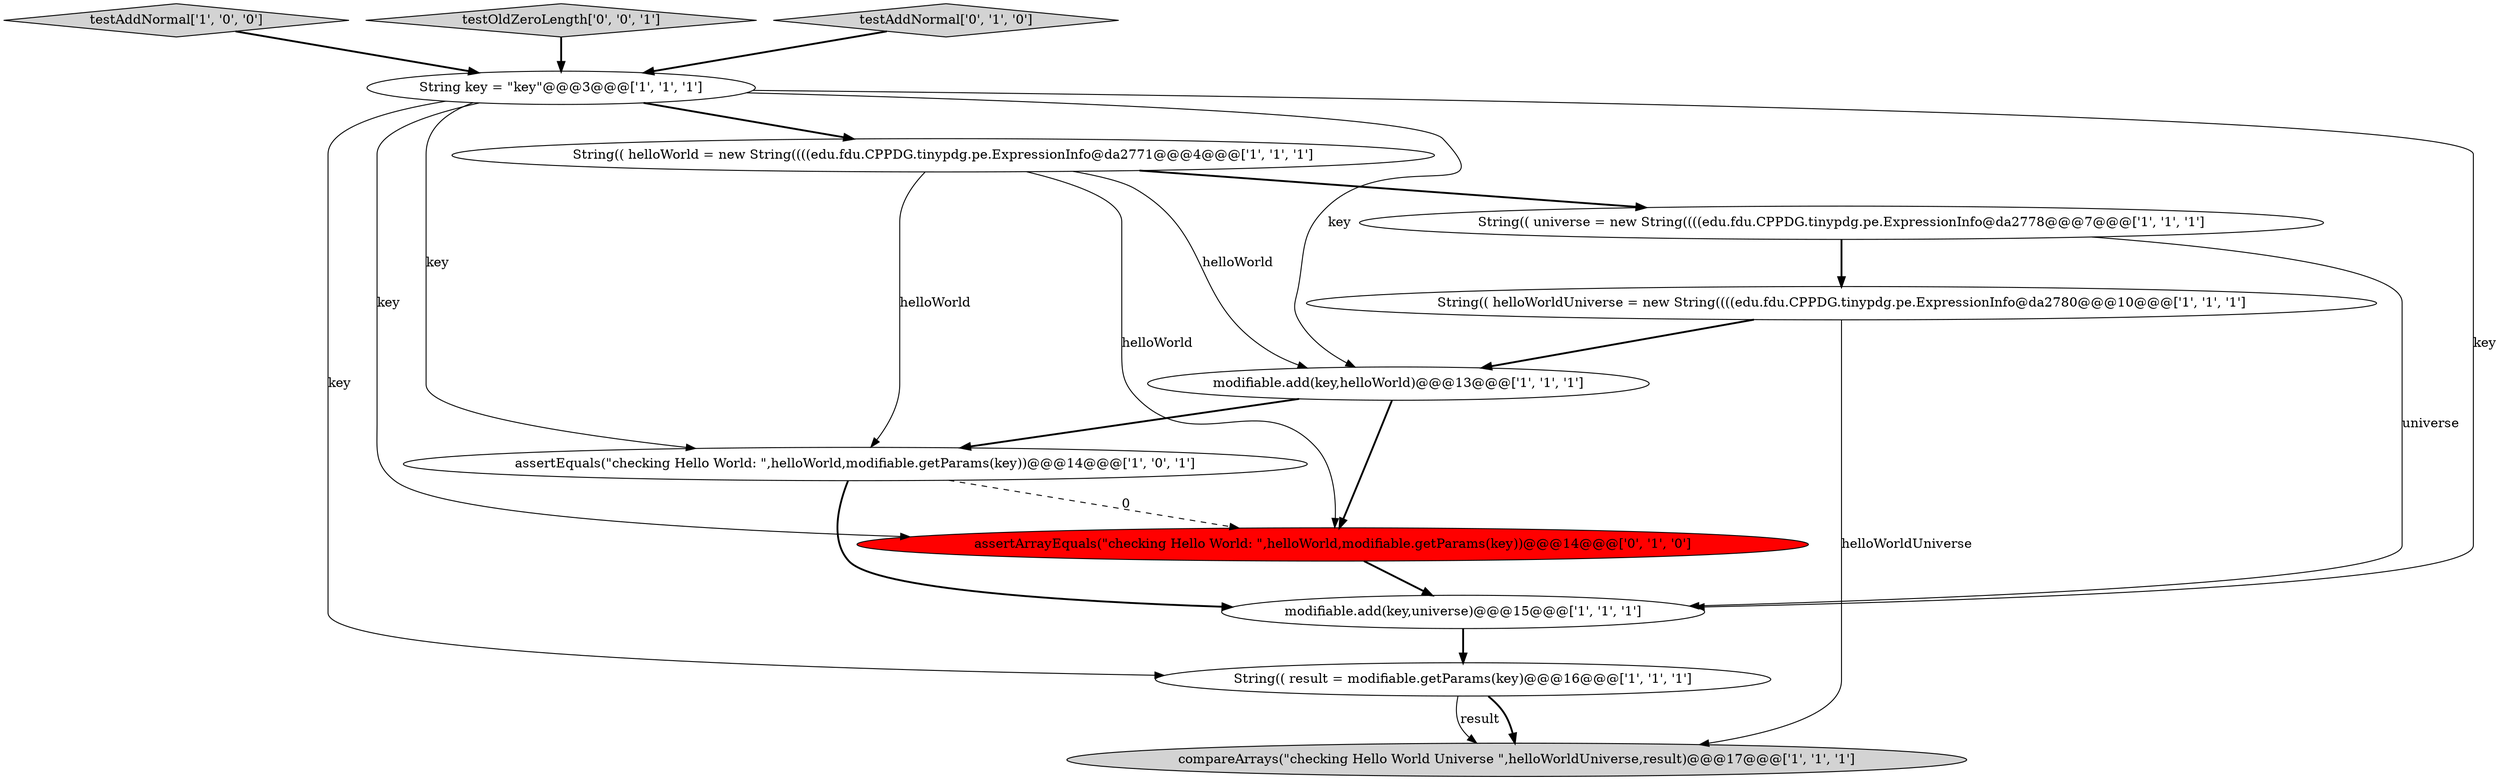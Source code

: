 digraph {
8 [style = filled, label = "testAddNormal['1', '0', '0']", fillcolor = lightgray, shape = diamond image = "AAA0AAABBB1BBB"];
7 [style = filled, label = "String(( result = modifiable.getParams(key)@@@16@@@['1', '1', '1']", fillcolor = white, shape = ellipse image = "AAA0AAABBB1BBB"];
12 [style = filled, label = "testOldZeroLength['0', '0', '1']", fillcolor = lightgray, shape = diamond image = "AAA0AAABBB3BBB"];
4 [style = filled, label = "String(( helloWorldUniverse = new String((((edu.fdu.CPPDG.tinypdg.pe.ExpressionInfo@da2780@@@10@@@['1', '1', '1']", fillcolor = white, shape = ellipse image = "AAA0AAABBB1BBB"];
3 [style = filled, label = "String(( helloWorld = new String((((edu.fdu.CPPDG.tinypdg.pe.ExpressionInfo@da2771@@@4@@@['1', '1', '1']", fillcolor = white, shape = ellipse image = "AAA0AAABBB1BBB"];
11 [style = filled, label = "assertArrayEquals(\"checking Hello World: \",helloWorld,modifiable.getParams(key))@@@14@@@['0', '1', '0']", fillcolor = red, shape = ellipse image = "AAA1AAABBB2BBB"];
5 [style = filled, label = "modifiable.add(key,universe)@@@15@@@['1', '1', '1']", fillcolor = white, shape = ellipse image = "AAA0AAABBB1BBB"];
10 [style = filled, label = "testAddNormal['0', '1', '0']", fillcolor = lightgray, shape = diamond image = "AAA0AAABBB2BBB"];
2 [style = filled, label = "compareArrays(\"checking Hello World Universe \",helloWorldUniverse,result)@@@17@@@['1', '1', '1']", fillcolor = lightgray, shape = ellipse image = "AAA0AAABBB1BBB"];
0 [style = filled, label = "String key = \"key\"@@@3@@@['1', '1', '1']", fillcolor = white, shape = ellipse image = "AAA0AAABBB1BBB"];
6 [style = filled, label = "modifiable.add(key,helloWorld)@@@13@@@['1', '1', '1']", fillcolor = white, shape = ellipse image = "AAA0AAABBB1BBB"];
9 [style = filled, label = "String(( universe = new String((((edu.fdu.CPPDG.tinypdg.pe.ExpressionInfo@da2778@@@7@@@['1', '1', '1']", fillcolor = white, shape = ellipse image = "AAA0AAABBB1BBB"];
1 [style = filled, label = "assertEquals(\"checking Hello World: \",helloWorld,modifiable.getParams(key))@@@14@@@['1', '0', '1']", fillcolor = white, shape = ellipse image = "AAA0AAABBB1BBB"];
1->5 [style = bold, label=""];
0->3 [style = bold, label=""];
4->6 [style = bold, label=""];
0->1 [style = solid, label="key"];
0->7 [style = solid, label="key"];
9->4 [style = bold, label=""];
0->11 [style = solid, label="key"];
12->0 [style = bold, label=""];
8->0 [style = bold, label=""];
3->9 [style = bold, label=""];
6->1 [style = bold, label=""];
11->5 [style = bold, label=""];
7->2 [style = bold, label=""];
1->11 [style = dashed, label="0"];
6->11 [style = bold, label=""];
0->5 [style = solid, label="key"];
10->0 [style = bold, label=""];
0->6 [style = solid, label="key"];
5->7 [style = bold, label=""];
3->1 [style = solid, label="helloWorld"];
3->11 [style = solid, label="helloWorld"];
9->5 [style = solid, label="universe"];
7->2 [style = solid, label="result"];
3->6 [style = solid, label="helloWorld"];
4->2 [style = solid, label="helloWorldUniverse"];
}
